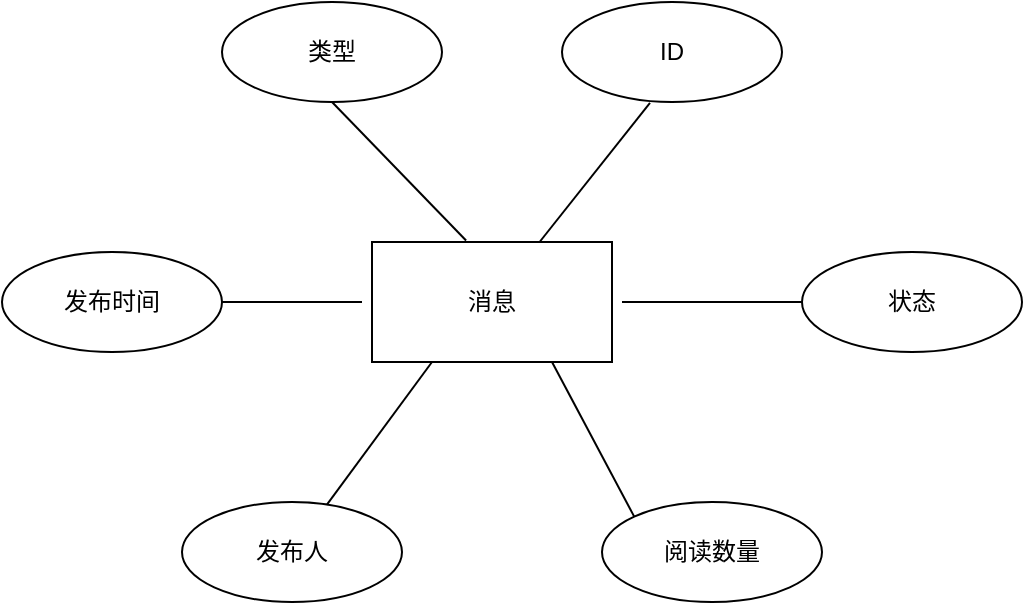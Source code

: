 <mxfile version="10.6.7" type="github"><diagram id="vmu4BHk6NGFIc5IeM8Mc" name="ç¬¬ 1 é¡µ"><mxGraphModel dx="1476" dy="575" grid="1" gridSize="10" guides="1" tooltips="1" connect="1" arrows="1" fold="1" page="1" pageScale="1" pageWidth="827" pageHeight="1169" math="0" shadow="0"><root><mxCell id="0"/><mxCell id="1" parent="0"/><mxCell id="_wBjYyhJ8MaK4rEdYe84-31" value="消息" style="rounded=0;whiteSpace=wrap;html=1;" parent="1" vertex="1"><mxGeometry x="325" y="250" width="120" height="60" as="geometry"/></mxCell><mxCell id="_wBjYyhJ8MaK4rEdYe84-32" value="类型" style="ellipse;whiteSpace=wrap;html=1;" parent="1" vertex="1"><mxGeometry x="250" y="130" width="110" height="50" as="geometry"/></mxCell><mxCell id="_wBjYyhJ8MaK4rEdYe84-36" value="发布时间" style="ellipse;whiteSpace=wrap;html=1;" parent="1" vertex="1"><mxGeometry x="140" y="255" width="110" height="50" as="geometry"/></mxCell><mxCell id="_wBjYyhJ8MaK4rEdYe84-37" value="发布人" style="ellipse;whiteSpace=wrap;html=1;" parent="1" vertex="1"><mxGeometry x="230" y="380" width="110" height="50" as="geometry"/></mxCell><mxCell id="_wBjYyhJ8MaK4rEdYe84-38" value="阅读数量" style="ellipse;whiteSpace=wrap;html=1;" parent="1" vertex="1"><mxGeometry x="440" y="380" width="110" height="50" as="geometry"/></mxCell><mxCell id="_wBjYyhJ8MaK4rEdYe84-39" value="状态" style="ellipse;whiteSpace=wrap;html=1;" parent="1" vertex="1"><mxGeometry x="540" y="255" width="110" height="50" as="geometry"/></mxCell><mxCell id="_wBjYyhJ8MaK4rEdYe84-40" value="" style="endArrow=none;html=1;entryX=0.5;entryY=1;entryDx=0;entryDy=0;exitX=0.392;exitY=-0.013;exitDx=0;exitDy=0;exitPerimeter=0;" parent="1" source="_wBjYyhJ8MaK4rEdYe84-31" target="_wBjYyhJ8MaK4rEdYe84-32" edge="1"><mxGeometry width="50" height="50" relative="1" as="geometry"><mxPoint x="150" y="500" as="sourcePoint"/><mxPoint x="200" y="450" as="targetPoint"/></mxGeometry></mxCell><mxCell id="_wBjYyhJ8MaK4rEdYe84-41" value="" style="endArrow=none;html=1;entryX=1;entryY=0.5;entryDx=0;entryDy=0;" parent="1" target="_wBjYyhJ8MaK4rEdYe84-36" edge="1"><mxGeometry width="50" height="50" relative="1" as="geometry"><mxPoint x="320" y="280" as="sourcePoint"/><mxPoint x="200" y="450" as="targetPoint"/></mxGeometry></mxCell><mxCell id="_wBjYyhJ8MaK4rEdYe84-42" value="" style="endArrow=none;html=1;entryX=0.25;entryY=1;entryDx=0;entryDy=0;" parent="1" source="_wBjYyhJ8MaK4rEdYe84-37" target="_wBjYyhJ8MaK4rEdYe84-31" edge="1"><mxGeometry width="50" height="50" relative="1" as="geometry"><mxPoint x="160" y="510" as="sourcePoint"/><mxPoint x="210" y="460" as="targetPoint"/></mxGeometry></mxCell><mxCell id="_wBjYyhJ8MaK4rEdYe84-43" value="" style="endArrow=none;html=1;entryX=0.75;entryY=1;entryDx=0;entryDy=0;exitX=0;exitY=0;exitDx=0;exitDy=0;" parent="1" source="_wBjYyhJ8MaK4rEdYe84-38" target="_wBjYyhJ8MaK4rEdYe84-31" edge="1"><mxGeometry width="50" height="50" relative="1" as="geometry"><mxPoint x="170" y="520" as="sourcePoint"/><mxPoint x="220" y="470" as="targetPoint"/></mxGeometry></mxCell><mxCell id="_wBjYyhJ8MaK4rEdYe84-44" value="" style="endArrow=none;html=1;entryX=0;entryY=0.5;entryDx=0;entryDy=0;" parent="1" target="_wBjYyhJ8MaK4rEdYe84-39" edge="1"><mxGeometry width="50" height="50" relative="1" as="geometry"><mxPoint x="450" y="280" as="sourcePoint"/><mxPoint x="230" y="480" as="targetPoint"/></mxGeometry></mxCell><mxCell id="lqcdPddp1cPBbrbRVjWN-1" value="ID" style="ellipse;whiteSpace=wrap;html=1;" vertex="1" parent="1"><mxGeometry x="420" y="130" width="110" height="50" as="geometry"/></mxCell><mxCell id="lqcdPddp1cPBbrbRVjWN-2" value="" style="endArrow=none;html=1;exitX=0.4;exitY=1.008;exitDx=0;exitDy=0;exitPerimeter=0;" edge="1" parent="1" source="lqcdPddp1cPBbrbRVjWN-1" target="_wBjYyhJ8MaK4rEdYe84-31"><mxGeometry width="50" height="50" relative="1" as="geometry"><mxPoint x="395" y="260" as="sourcePoint"/><mxPoint x="315" y="180" as="targetPoint"/></mxGeometry></mxCell></root></mxGraphModel></diagram></mxfile>